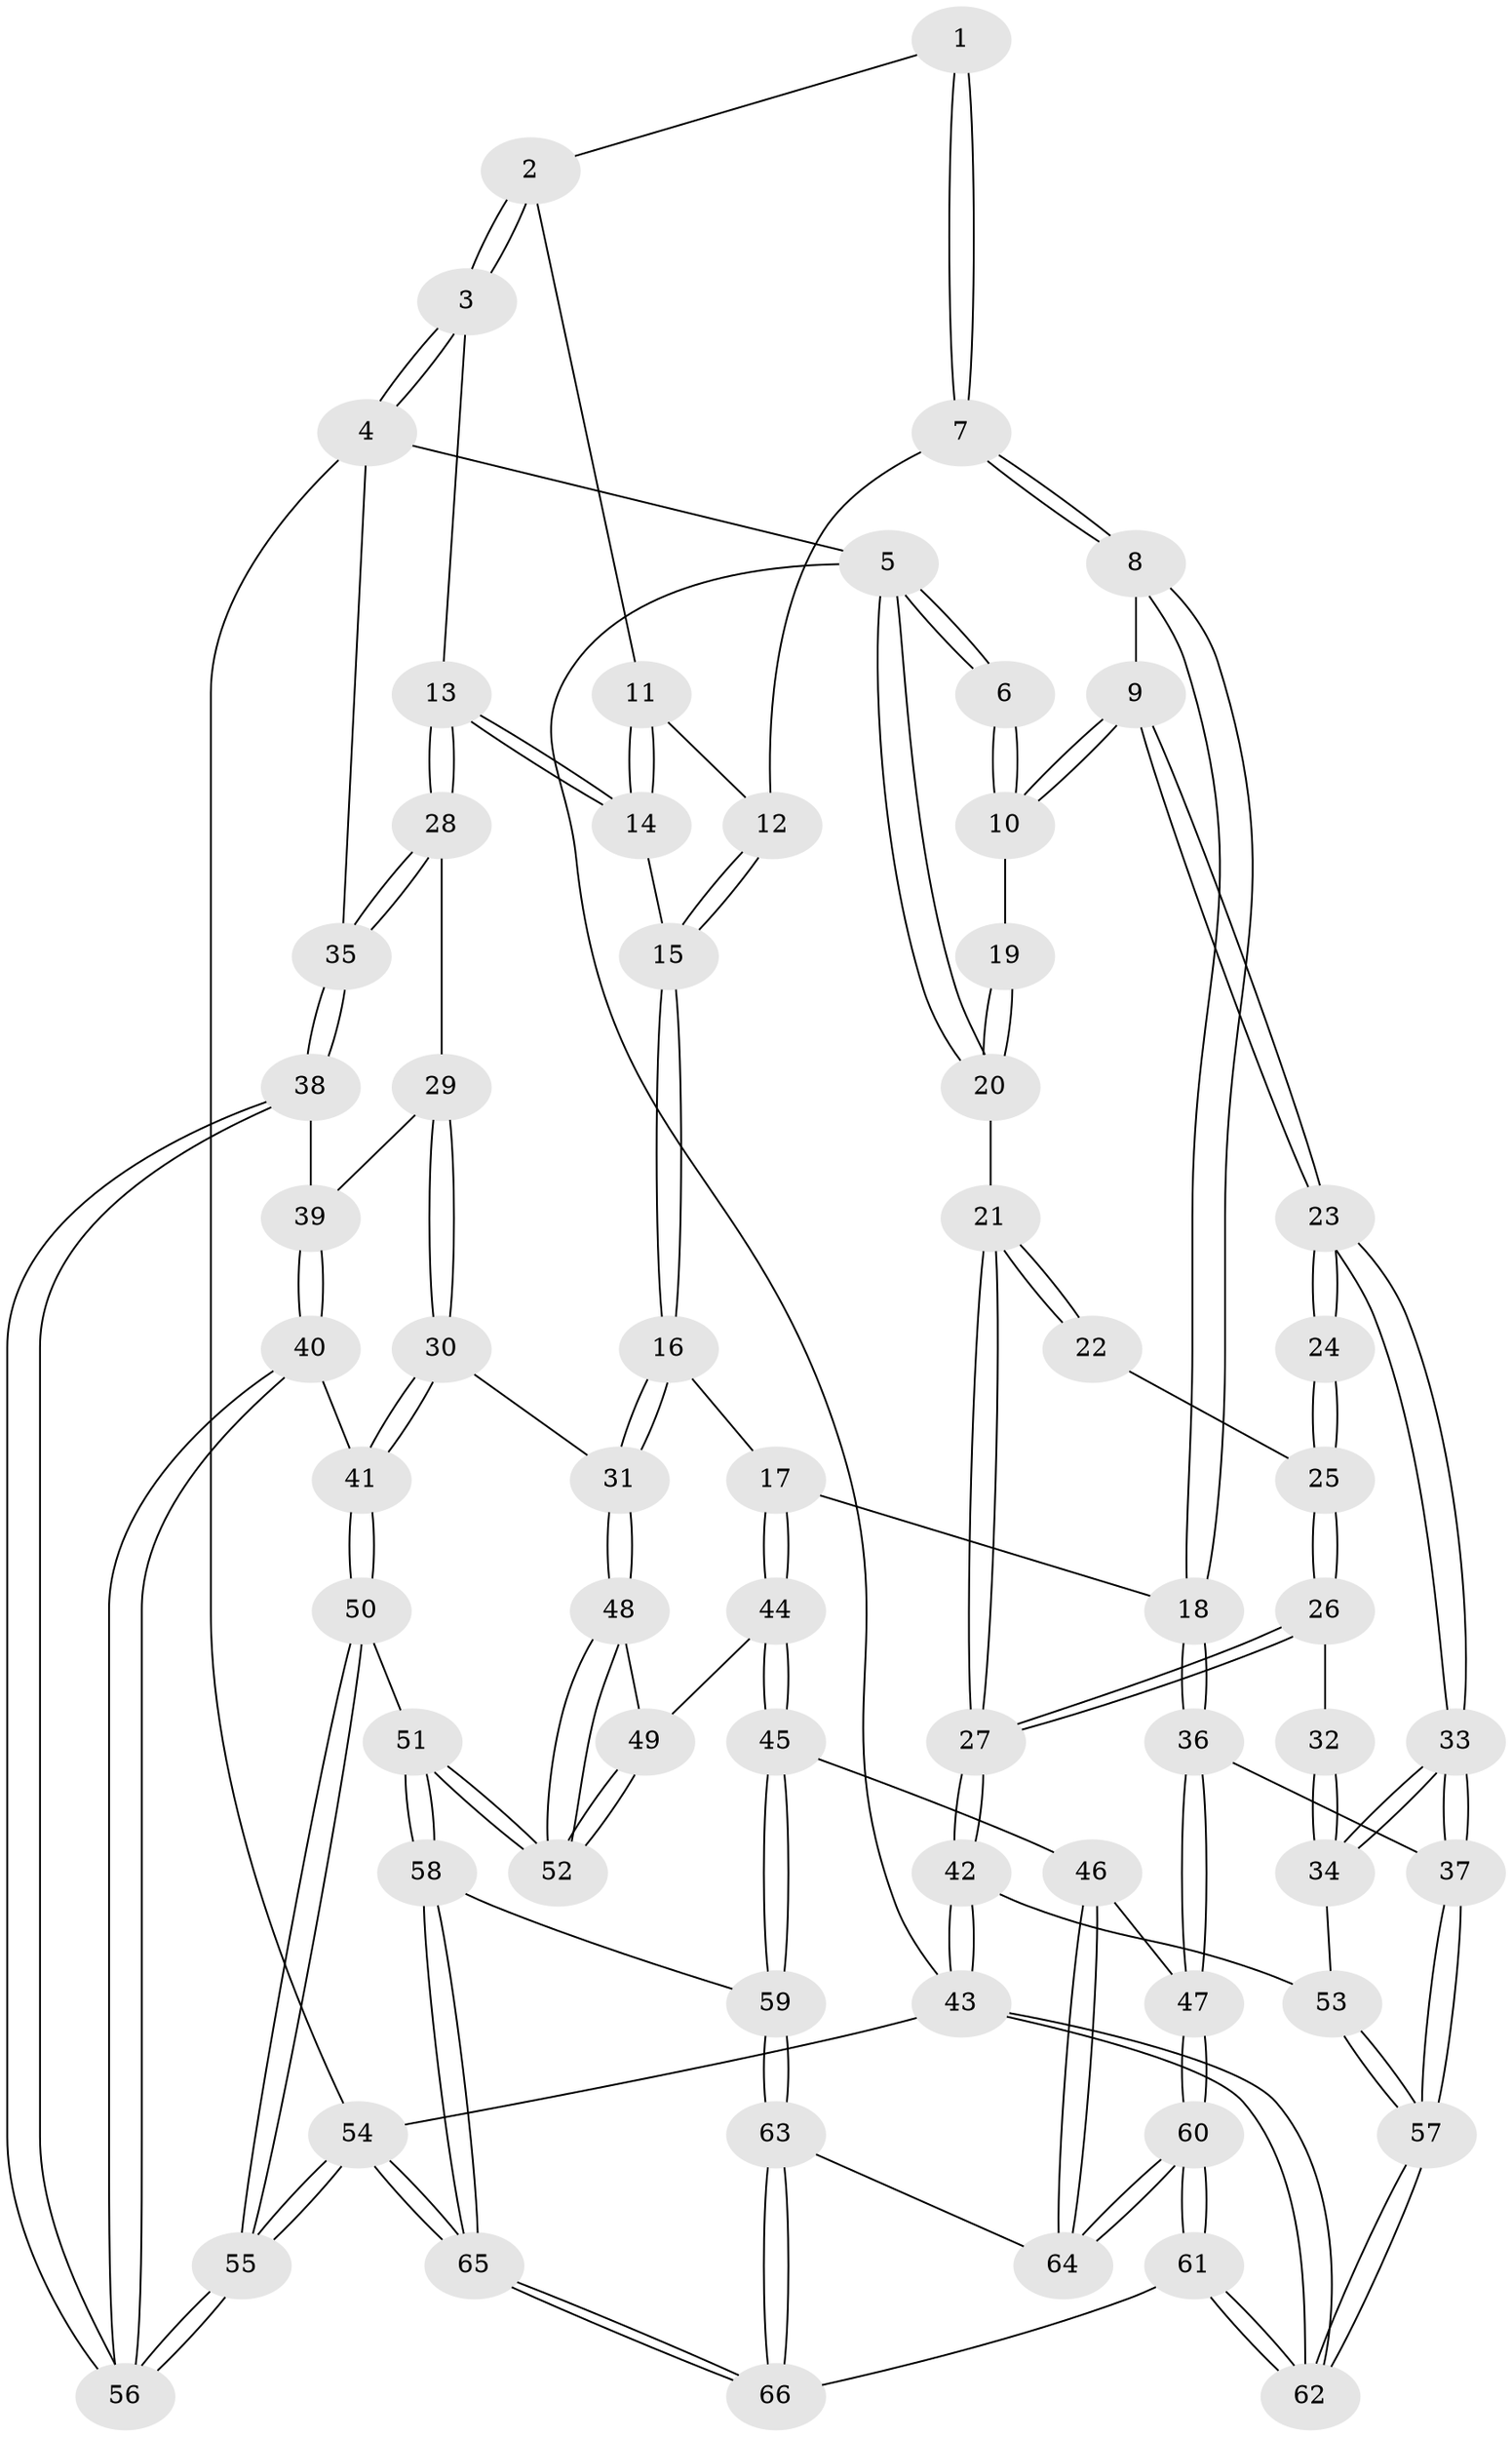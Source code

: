 // Generated by graph-tools (version 1.1) at 2025/38/03/09/25 02:38:20]
// undirected, 66 vertices, 162 edges
graph export_dot {
graph [start="1"]
  node [color=gray90,style=filled];
  1 [pos="+0.3314929979739708+0"];
  2 [pos="+0.972930457460394+0"];
  3 [pos="+1+0"];
  4 [pos="+1+0"];
  5 [pos="+0+0"];
  6 [pos="+0.251412487353434+0"];
  7 [pos="+0.5774438731632052+0.15150247047124793"];
  8 [pos="+0.44496528380470385+0.25145650092102556"];
  9 [pos="+0.3168134070756953+0.20460194729437928"];
  10 [pos="+0.29340497068168775+0.15872905663727147"];
  11 [pos="+0.7528638732757092+0.059946220482551826"];
  12 [pos="+0.6812319100638468+0.1328551323500223"];
  13 [pos="+0.8937376163834716+0.3028480447485989"];
  14 [pos="+0.8618983002336038+0.27521755006781934"];
  15 [pos="+0.7108559902049764+0.2752279586549102"];
  16 [pos="+0.7117838108034739+0.3600568959781986"];
  17 [pos="+0.5654275131622747+0.409306650967792"];
  18 [pos="+0.4605863031099051+0.30177772837416345"];
  19 [pos="+0.10432174354926066+0.17986374571127117"];
  20 [pos="+0+0"];
  21 [pos="+0+0"];
  22 [pos="+0.07636194255214011+0.2513917238542743"];
  23 [pos="+0.21683430456230274+0.33780584943886427"];
  24 [pos="+0.13686073997370046+0.3093514059392203"];
  25 [pos="+0.07661595100838618+0.26212255387847827"];
  26 [pos="+0+0.3846175834811633"];
  27 [pos="+0+0.4209402319163673"];
  28 [pos="+0.9030281500139629+0.34716927463031066"];
  29 [pos="+0.8639458070686304+0.4033151069746117"];
  30 [pos="+0.8238210956230307+0.42582239049120824"];
  31 [pos="+0.7941799749330031+0.4275922104629714"];
  32 [pos="+0.09540556025750714+0.338785872122757"];
  33 [pos="+0.20579180056340063+0.5267328899869982"];
  34 [pos="+0.00038295061908362726+0.52749122067856"];
  35 [pos="+1+0.30458687363110787"];
  36 [pos="+0.3004881833226206+0.5776202276020632"];
  37 [pos="+0.251626054124754+0.563073521126899"];
  38 [pos="+1+0.42585732879205795"];
  39 [pos="+0.9589229484130757+0.46016175828230915"];
  40 [pos="+0.9678743727778512+0.60709439430204"];
  41 [pos="+0.9260185388816958+0.6191545579918282"];
  42 [pos="+0+0.5166187446070304"];
  43 [pos="+0+1"];
  44 [pos="+0.5480915540785001+0.5845150466373463"];
  45 [pos="+0.4919340025715888+0.6203924434904098"];
  46 [pos="+0.43334510280854904+0.6449031186255295"];
  47 [pos="+0.3860354512789621+0.6410134477572453"];
  48 [pos="+0.7848498449611404+0.4451896692561617"];
  49 [pos="+0.6135976416638605+0.5943748324710082"];
  50 [pos="+0.8343413993568755+0.7129024919833524"];
  51 [pos="+0.7963935084278813+0.7206468627539436"];
  52 [pos="+0.7862281391423073+0.7088151913090243"];
  53 [pos="+0+0.5281683597413638"];
  54 [pos="+1+1"];
  55 [pos="+1+1"];
  56 [pos="+1+0.6108591384440235"];
  57 [pos="+0.11795473932937314+0.793898222484281"];
  58 [pos="+0.7588580889436927+0.7950937803829701"];
  59 [pos="+0.669476314574682+0.8160524853950514"];
  60 [pos="+0.24221188547380346+0.9969279820122527"];
  61 [pos="+0.16298066099990083+1"];
  62 [pos="+0+1"];
  63 [pos="+0.5545466003262993+0.8854970898271478"];
  64 [pos="+0.4984735129482892+0.7937162375951908"];
  65 [pos="+0.869123889584874+1"];
  66 [pos="+0.5026992807412077+1"];
  1 -- 2;
  1 -- 7;
  1 -- 7;
  2 -- 3;
  2 -- 3;
  2 -- 11;
  3 -- 4;
  3 -- 4;
  3 -- 13;
  4 -- 5;
  4 -- 35;
  4 -- 54;
  5 -- 6;
  5 -- 6;
  5 -- 20;
  5 -- 20;
  5 -- 43;
  6 -- 10;
  6 -- 10;
  7 -- 8;
  7 -- 8;
  7 -- 12;
  8 -- 9;
  8 -- 18;
  8 -- 18;
  9 -- 10;
  9 -- 10;
  9 -- 23;
  9 -- 23;
  10 -- 19;
  11 -- 12;
  11 -- 14;
  11 -- 14;
  12 -- 15;
  12 -- 15;
  13 -- 14;
  13 -- 14;
  13 -- 28;
  13 -- 28;
  14 -- 15;
  15 -- 16;
  15 -- 16;
  16 -- 17;
  16 -- 31;
  16 -- 31;
  17 -- 18;
  17 -- 44;
  17 -- 44;
  18 -- 36;
  18 -- 36;
  19 -- 20;
  19 -- 20;
  20 -- 21;
  21 -- 22;
  21 -- 22;
  21 -- 27;
  21 -- 27;
  22 -- 25;
  23 -- 24;
  23 -- 24;
  23 -- 33;
  23 -- 33;
  24 -- 25;
  24 -- 25;
  25 -- 26;
  25 -- 26;
  26 -- 27;
  26 -- 27;
  26 -- 32;
  27 -- 42;
  27 -- 42;
  28 -- 29;
  28 -- 35;
  28 -- 35;
  29 -- 30;
  29 -- 30;
  29 -- 39;
  30 -- 31;
  30 -- 41;
  30 -- 41;
  31 -- 48;
  31 -- 48;
  32 -- 34;
  32 -- 34;
  33 -- 34;
  33 -- 34;
  33 -- 37;
  33 -- 37;
  34 -- 53;
  35 -- 38;
  35 -- 38;
  36 -- 37;
  36 -- 47;
  36 -- 47;
  37 -- 57;
  37 -- 57;
  38 -- 39;
  38 -- 56;
  38 -- 56;
  39 -- 40;
  39 -- 40;
  40 -- 41;
  40 -- 56;
  40 -- 56;
  41 -- 50;
  41 -- 50;
  42 -- 43;
  42 -- 43;
  42 -- 53;
  43 -- 62;
  43 -- 62;
  43 -- 54;
  44 -- 45;
  44 -- 45;
  44 -- 49;
  45 -- 46;
  45 -- 59;
  45 -- 59;
  46 -- 47;
  46 -- 64;
  46 -- 64;
  47 -- 60;
  47 -- 60;
  48 -- 49;
  48 -- 52;
  48 -- 52;
  49 -- 52;
  49 -- 52;
  50 -- 51;
  50 -- 55;
  50 -- 55;
  51 -- 52;
  51 -- 52;
  51 -- 58;
  51 -- 58;
  53 -- 57;
  53 -- 57;
  54 -- 55;
  54 -- 55;
  54 -- 65;
  54 -- 65;
  55 -- 56;
  55 -- 56;
  57 -- 62;
  57 -- 62;
  58 -- 59;
  58 -- 65;
  58 -- 65;
  59 -- 63;
  59 -- 63;
  60 -- 61;
  60 -- 61;
  60 -- 64;
  60 -- 64;
  61 -- 62;
  61 -- 62;
  61 -- 66;
  63 -- 64;
  63 -- 66;
  63 -- 66;
  65 -- 66;
  65 -- 66;
}
